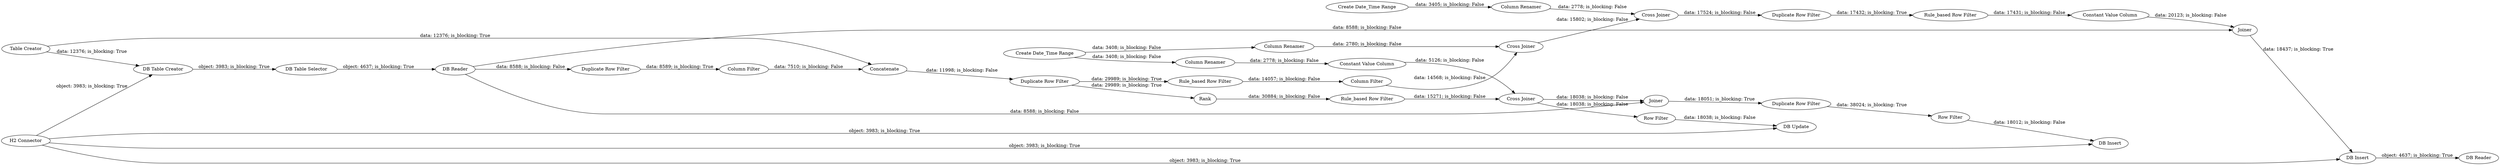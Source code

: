 digraph {
	"2330620335015199232_2126" [label="DB Table Selector"]
	"2330620335015199232_52" [label="Constant Value Column"]
	"2330620335015199232_2152" [label="Column Renamer"]
	"2330620335015199232_2149" [label="Row Filter"]
	"2330620335015199232_2130" [label=Concatenate]
	"2330620335015199232_2127" [label="DB Reader"]
	"2330620335015199232_22" [label="Cross Joiner"]
	"2330620335015199232_2179" [label="DB Reader"]
	"2330620335015199232_16" [label="Create Date_Time Range"]
	"2330620335015199232_2148" [label="Row Filter"]
	"2330620335015199232_2135" [label="DB Insert"]
	"2330620335015199232_41" [label="Column Filter"]
	"2330620335015199232_2150" [label="Column Renamer"]
	"2330620335015199232_2175" [label="Table Creator"]
	"2330620335015199232_2151" [label="Column Renamer"]
	"2330620335015199232_2177" [label="DB Table Creator"]
	"2330620335015199232_17" [label="Create Date_Time Range"]
	"2330620335015199232_1975" [label=Rank]
	"2330620335015199232_2131" [label="Duplicate Row Filter"]
	"2330620335015199232_2178" [label="H2 Connector"]
	"2330620335015199232_21" [label="Cross Joiner"]
	"2330620335015199232_42" [label="Rule_based Row Filter"]
	"2330620335015199232_2143" [label=Joiner]
	"2330620335015199232_46" [label="Column Filter"]
	"2330620335015199232_62" [label="Duplicate Row Filter"]
	"2330620335015199232_2129" [label="Duplicate Row Filter"]
	"2330620335015199232_2140" [label=Joiner]
	"2330620335015199232_58" [label="Rule_based Row Filter"]
	"2330620335015199232_2144" [label="Duplicate Row Filter"]
	"2330620335015199232_49" [label="Rule_based Row Filter"]
	"2330620335015199232_2133" [label="DB Update"]
	"2330620335015199232_20" [label="Constant Value Column"]
	"2330620335015199232_51" [label="Cross Joiner"]
	"2330620335015199232_2141" [label="DB Insert"]
	"2330620335015199232_16" -> "2330620335015199232_2150" [label="data: 3408; is_blocking: False"]
	"2330620335015199232_51" -> "2330620335015199232_2148" [label="data: 18038; is_blocking: False"]
	"2330620335015199232_2151" -> "2330620335015199232_22" [label="data: 2778; is_blocking: False"]
	"2330620335015199232_21" -> "2330620335015199232_22" [label="data: 15802; is_blocking: False"]
	"2330620335015199232_2131" -> "2330620335015199232_1975" [label="data: 29989; is_blocking: True"]
	"2330620335015199232_62" -> "2330620335015199232_58" [label="data: 17432; is_blocking: True"]
	"2330620335015199232_42" -> "2330620335015199232_41" [label="data: 14057; is_blocking: False"]
	"2330620335015199232_2149" -> "2330620335015199232_2141" [label="data: 18012; is_blocking: False"]
	"2330620335015199232_2175" -> "2330620335015199232_2177" [label="data: 12376; is_blocking: True"]
	"2330620335015199232_2126" -> "2330620335015199232_2127" [label="object: 4637; is_blocking: True"]
	"2330620335015199232_2150" -> "2330620335015199232_52" [label="data: 2778; is_blocking: False"]
	"2330620335015199232_2127" -> "2330620335015199232_2143" [label="data: 8588; is_blocking: False"]
	"2330620335015199232_46" -> "2330620335015199232_2130" [label="data: 7510; is_blocking: False"]
	"2330620335015199232_22" -> "2330620335015199232_62" [label="data: 17524; is_blocking: False"]
	"2330620335015199232_2175" -> "2330620335015199232_2130" [label="data: 12376; is_blocking: True"]
	"2330620335015199232_52" -> "2330620335015199232_51" [label="data: 5126; is_blocking: False"]
	"2330620335015199232_2135" -> "2330620335015199232_2179" [label="object: 4637; is_blocking: True"]
	"2330620335015199232_51" -> "2330620335015199232_2143" [label="data: 18038; is_blocking: False"]
	"2330620335015199232_2127" -> "2330620335015199232_2129" [label="data: 8588; is_blocking: False"]
	"2330620335015199232_16" -> "2330620335015199232_2152" [label="data: 3408; is_blocking: False"]
	"2330620335015199232_1975" -> "2330620335015199232_49" [label="data: 30884; is_blocking: False"]
	"2330620335015199232_41" -> "2330620335015199232_21" [label="data: 14568; is_blocking: False"]
	"2330620335015199232_2144" -> "2330620335015199232_2149" [label="data: 38024; is_blocking: True"]
	"2330620335015199232_2177" -> "2330620335015199232_2126" [label="object: 3983; is_blocking: True"]
	"2330620335015199232_2130" -> "2330620335015199232_2131" [label="data: 11998; is_blocking: False"]
	"2330620335015199232_58" -> "2330620335015199232_20" [label="data: 17431; is_blocking: False"]
	"2330620335015199232_2178" -> "2330620335015199232_2177" [label="object: 3983; is_blocking: True"]
	"2330620335015199232_2178" -> "2330620335015199232_2135" [label="object: 3983; is_blocking: True"]
	"2330620335015199232_20" -> "2330620335015199232_2140" [label="data: 20123; is_blocking: False"]
	"2330620335015199232_2178" -> "2330620335015199232_2141" [label="object: 3983; is_blocking: True"]
	"2330620335015199232_2127" -> "2330620335015199232_2140" [label="data: 8588; is_blocking: False"]
	"2330620335015199232_17" -> "2330620335015199232_2151" [label="data: 3405; is_blocking: False"]
	"2330620335015199232_2143" -> "2330620335015199232_2144" [label="data: 18051; is_blocking: True"]
	"2330620335015199232_2148" -> "2330620335015199232_2133" [label="data: 18038; is_blocking: False"]
	"2330620335015199232_2152" -> "2330620335015199232_21" [label="data: 2780; is_blocking: False"]
	"2330620335015199232_2178" -> "2330620335015199232_2133" [label="object: 3983; is_blocking: True"]
	"2330620335015199232_2129" -> "2330620335015199232_46" [label="data: 8589; is_blocking: True"]
	"2330620335015199232_2131" -> "2330620335015199232_42" [label="data: 29989; is_blocking: True"]
	"2330620335015199232_49" -> "2330620335015199232_51" [label="data: 15271; is_blocking: False"]
	"2330620335015199232_2140" -> "2330620335015199232_2135" [label="data: 18437; is_blocking: True"]
	rankdir=LR
}
